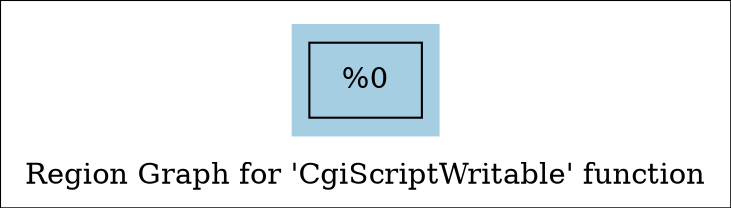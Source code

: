 digraph "Region Graph for 'CgiScriptWritable' function" {
	label="Region Graph for 'CgiScriptWritable' function";

	Node0xd576c0 [shape=record,label="{%0}"];
	colorscheme = "paired12"
        subgraph cluster_0xdc3700 {
          label = "";
          style = filled;
          color = 1
          Node0xd576c0;
        }
}
